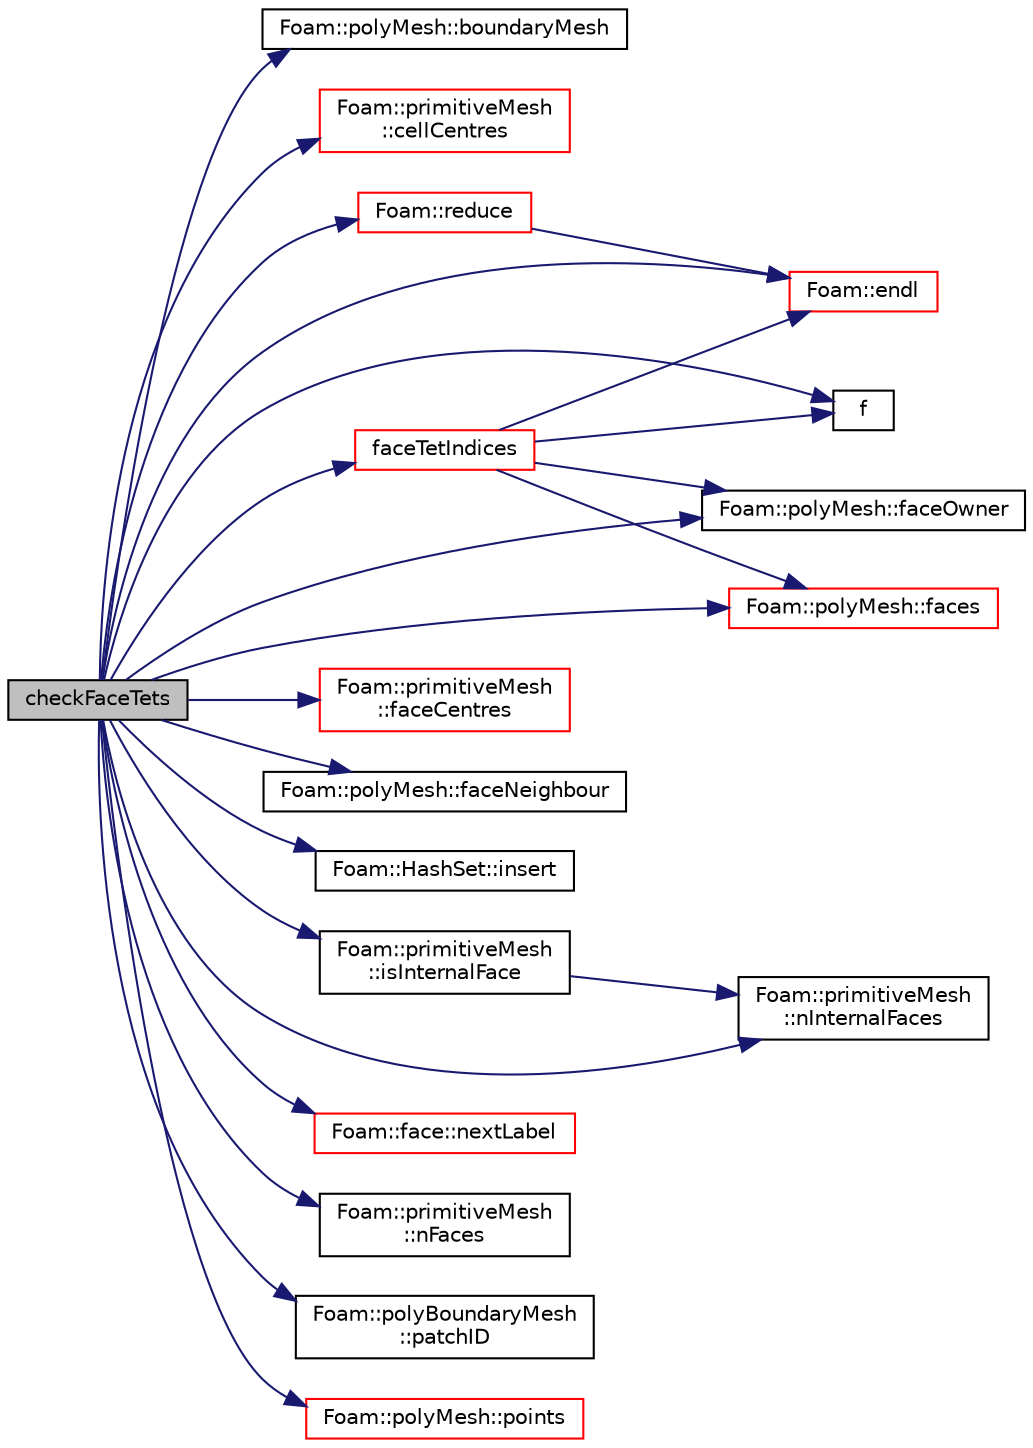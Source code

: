digraph "checkFaceTets"
{
  bgcolor="transparent";
  edge [fontname="Helvetica",fontsize="10",labelfontname="Helvetica",labelfontsize="10"];
  node [fontname="Helvetica",fontsize="10",shape=record];
  rankdir="LR";
  Node1 [label="checkFaceTets",height=0.2,width=0.4,color="black", fillcolor="grey75", style="filled", fontcolor="black"];
  Node1 -> Node2 [color="midnightblue",fontsize="10",style="solid",fontname="Helvetica"];
  Node2 [label="Foam::polyMesh::boundaryMesh",height=0.2,width=0.4,color="black",URL="$a01917.html#a6b7f5ba89250dbd7a1c6c7860ab60fe3",tooltip="Return boundary mesh. "];
  Node1 -> Node3 [color="midnightblue",fontsize="10",style="solid",fontname="Helvetica"];
  Node3 [label="Foam::primitiveMesh\l::cellCentres",height=0.2,width=0.4,color="red",URL="$a01969.html#a18743c2f09a076c507cadbb35a86fb24"];
  Node1 -> Node4 [color="midnightblue",fontsize="10",style="solid",fontname="Helvetica"];
  Node4 [label="Foam::endl",height=0.2,width=0.4,color="red",URL="$a10733.html#a2db8fe02a0d3909e9351bb4275b23ce4",tooltip="Add newline and flush stream. "];
  Node1 -> Node5 [color="midnightblue",fontsize="10",style="solid",fontname="Helvetica"];
  Node5 [label="f",height=0.2,width=0.4,color="black",URL="$a03926.html#a888be93833ac7a23170555c69c690288"];
  Node1 -> Node6 [color="midnightblue",fontsize="10",style="solid",fontname="Helvetica"];
  Node6 [label="Foam::primitiveMesh\l::faceCentres",height=0.2,width=0.4,color="red",URL="$a01969.html#a56749206c7d38a4c3cfbf4103547e555"];
  Node1 -> Node7 [color="midnightblue",fontsize="10",style="solid",fontname="Helvetica"];
  Node7 [label="Foam::polyMesh::faceNeighbour",height=0.2,width=0.4,color="black",URL="$a01917.html#ad03ef02786858ab9d5e2776a4731c77c",tooltip="Return face neighbour. "];
  Node1 -> Node8 [color="midnightblue",fontsize="10",style="solid",fontname="Helvetica"];
  Node8 [label="Foam::polyMesh::faceOwner",height=0.2,width=0.4,color="black",URL="$a01917.html#a6d4def83436c9aa4dc68e8e42c5cf268",tooltip="Return face owner. "];
  Node1 -> Node9 [color="midnightblue",fontsize="10",style="solid",fontname="Helvetica"];
  Node9 [label="Foam::polyMesh::faces",height=0.2,width=0.4,color="red",URL="$a01917.html#a4434536d50d4c14116249da802a1e2b2",tooltip="Return raw faces. "];
  Node1 -> Node10 [color="midnightblue",fontsize="10",style="solid",fontname="Helvetica"];
  Node10 [label="faceTetIndices",height=0.2,width=0.4,color="red",URL="$a01923.html#ac928a304995a9b54928d97ec634a6270",tooltip="Return the tet decomposition of the given face, with. "];
  Node10 -> Node9 [color="midnightblue",fontsize="10",style="solid",fontname="Helvetica"];
  Node10 -> Node8 [color="midnightblue",fontsize="10",style="solid",fontname="Helvetica"];
  Node10 -> Node5 [color="midnightblue",fontsize="10",style="solid",fontname="Helvetica"];
  Node10 -> Node4 [color="midnightblue",fontsize="10",style="solid",fontname="Helvetica"];
  Node1 -> Node11 [color="midnightblue",fontsize="10",style="solid",fontname="Helvetica"];
  Node11 [label="Foam::HashSet::insert",height=0.2,width=0.4,color="black",URL="$a00982.html#a49f0753d9652681fc3a81f59951a0ad7",tooltip="Insert a new entry. "];
  Node1 -> Node12 [color="midnightblue",fontsize="10",style="solid",fontname="Helvetica"];
  Node12 [label="Foam::primitiveMesh\l::isInternalFace",height=0.2,width=0.4,color="black",URL="$a01969.html#a836bb7ec097736e6d0c7903e486776a8",tooltip="Return true if given face label is internal to the mesh. "];
  Node12 -> Node13 [color="midnightblue",fontsize="10",style="solid",fontname="Helvetica"];
  Node13 [label="Foam::primitiveMesh\l::nInternalFaces",height=0.2,width=0.4,color="black",URL="$a01969.html#aa1eec60bd258a70018b8ffda0dced7bb"];
  Node1 -> Node14 [color="midnightblue",fontsize="10",style="solid",fontname="Helvetica"];
  Node14 [label="Foam::face::nextLabel",height=0.2,width=0.4,color="red",URL="$a00714.html#a3a77b41d851606ec9fd4c68c792cde79",tooltip="Next vertex on face. "];
  Node1 -> Node15 [color="midnightblue",fontsize="10",style="solid",fontname="Helvetica"];
  Node15 [label="Foam::primitiveMesh\l::nFaces",height=0.2,width=0.4,color="black",URL="$a01969.html#a9be088de373a98524a153de7da0e92e8"];
  Node1 -> Node13 [color="midnightblue",fontsize="10",style="solid",fontname="Helvetica"];
  Node1 -> Node16 [color="midnightblue",fontsize="10",style="solid",fontname="Helvetica"];
  Node16 [label="Foam::polyBoundaryMesh\l::patchID",height=0.2,width=0.4,color="black",URL="$a01911.html#aa3446017bbf9e5b33aff322cb86f2072",tooltip="Per boundary face label the patch index. "];
  Node1 -> Node17 [color="midnightblue",fontsize="10",style="solid",fontname="Helvetica"];
  Node17 [label="Foam::polyMesh::points",height=0.2,width=0.4,color="red",URL="$a01917.html#a084ae534298576408f063a6b3b820959",tooltip="Return raw points. "];
  Node1 -> Node18 [color="midnightblue",fontsize="10",style="solid",fontname="Helvetica"];
  Node18 [label="Foam::reduce",height=0.2,width=0.4,color="red",URL="$a10733.html#a7ffd6af4acc2eb9ba72ee296b5ecda23"];
  Node18 -> Node4 [color="midnightblue",fontsize="10",style="solid",fontname="Helvetica"];
}
